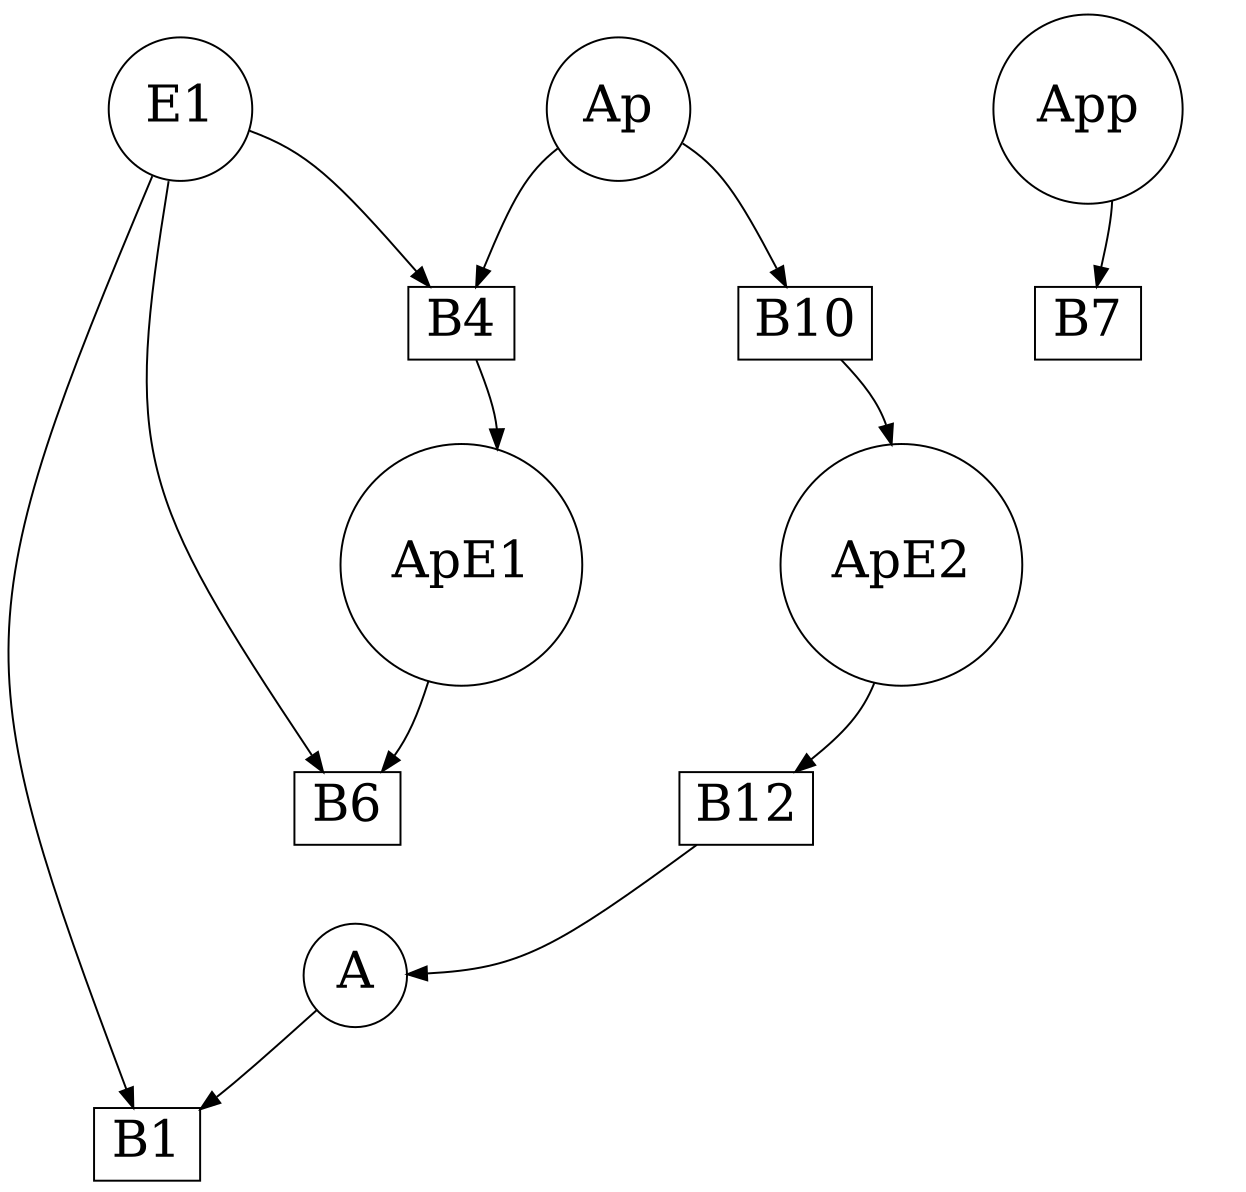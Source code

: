 strict digraph G {
remincross="true";
ratio="fill";
splines="curved";
overlap="true";
size="8.3,8.3";
ApE2 [shape="circle", fontsize=26, pos="50.0,80.0!"];
E1 [shape="circle", fontsize=26, pos="160.0,200.0!"];
A [shape="circle", fontsize=26, pos="0.0,120.0!"];
B12 [shape="box", fontsize=26, pos="0.0,60.0!"];
ApE1 [shape="circle", fontsize=26, pos="260.0,128.0!"];
App [shape="circle", fontsize=26, pos="320.0,120.0!"];
B7 [shape="box", fontsize=26, pos="300.0,90.0!"];
B6 [shape="box", fontsize=26, pos="320.0,160.0!"];
B4 [shape="box", fontsize=26, pos="220.0,170.0!"];
B1 [shape="box", fontsize=26, pos="0.0,200.0!"];
Ap [shape="circle", fontsize=26, pos="160.0,160.0!"];
B10 [shape="box", fontsize=26, pos="110.0,90.0!"];
ApE1 -> B6;
A -> B1;
B6 -> E1;
B10 -> ApE2;
E1 -> B1;
App -> B7;
ApE2 -> B12;
B4 -> ApE1;
Ap -> B4;
E1 -> B4;
B12 -> A;
Ap -> B10;
}
